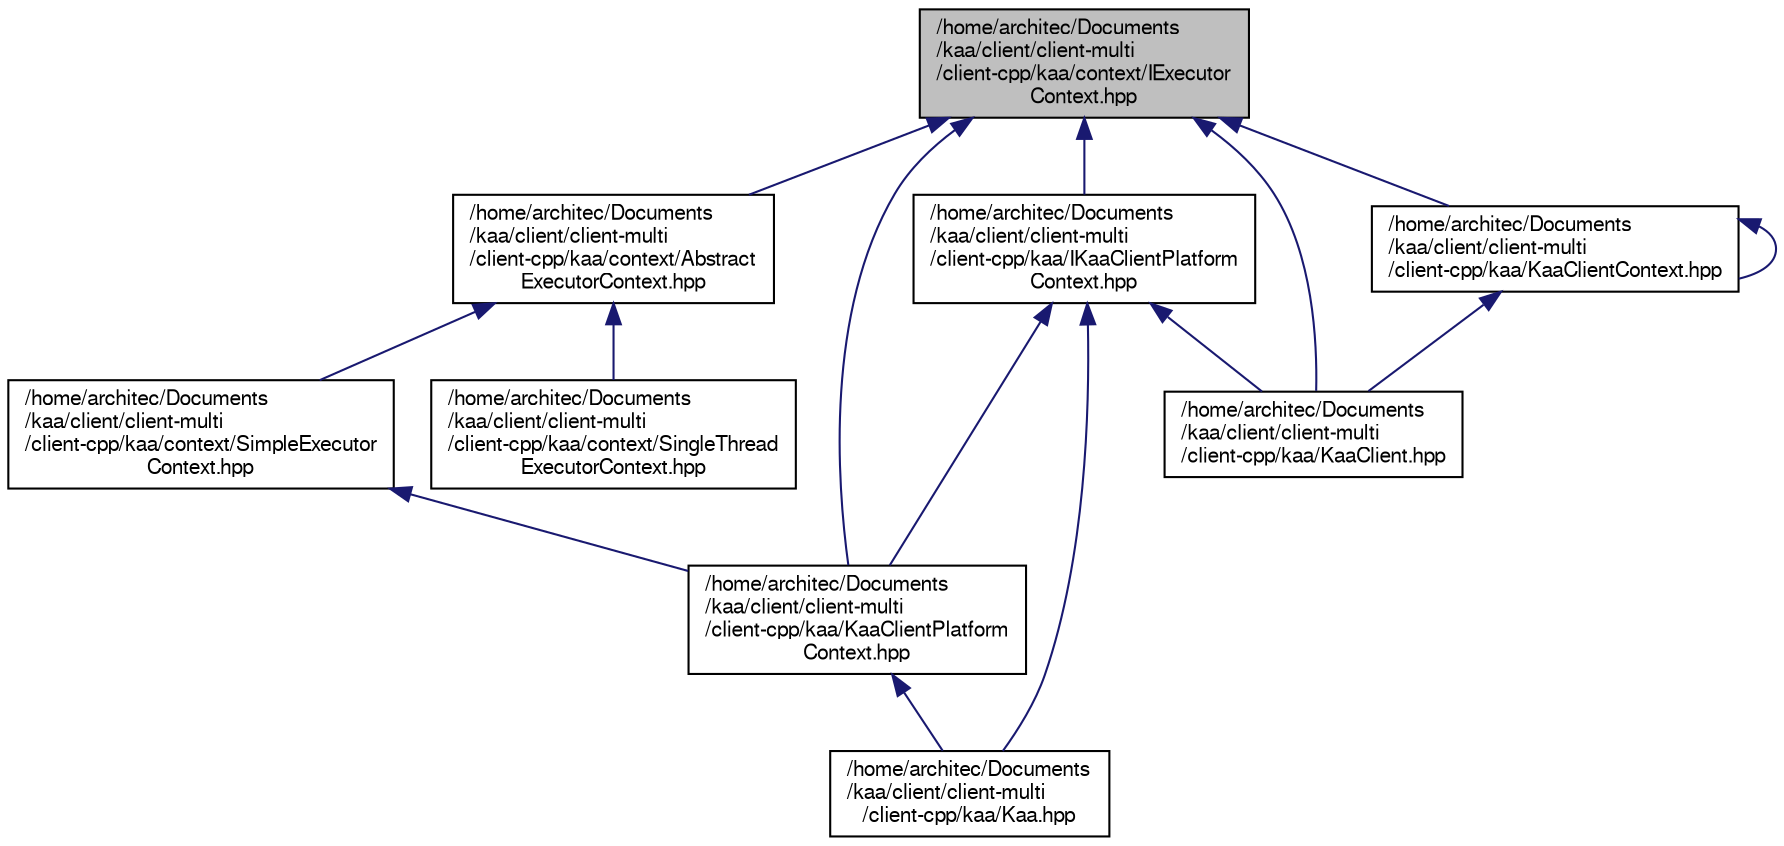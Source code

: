 digraph "/home/architec/Documents/kaa/client/client-multi/client-cpp/kaa/context/IExecutorContext.hpp"
{
  bgcolor="transparent";
  edge [fontname="FreeSans",fontsize="10",labelfontname="FreeSans",labelfontsize="10"];
  node [fontname="FreeSans",fontsize="10",shape=record];
  Node1 [label="/home/architec/Documents\l/kaa/client/client-multi\l/client-cpp/kaa/context/IExecutor\lContext.hpp",height=0.2,width=0.4,color="black", fillcolor="grey75", style="filled" fontcolor="black"];
  Node1 -> Node2 [dir="back",color="midnightblue",fontsize="10",style="solid",fontname="FreeSans"];
  Node2 [label="/home/architec/Documents\l/kaa/client/client-multi\l/client-cpp/kaa/context/Abstract\lExecutorContext.hpp",height=0.2,width=0.4,color="black",URL="$AbstractExecutorContext_8hpp.html"];
  Node2 -> Node3 [dir="back",color="midnightblue",fontsize="10",style="solid",fontname="FreeSans"];
  Node3 [label="/home/architec/Documents\l/kaa/client/client-multi\l/client-cpp/kaa/context/SimpleExecutor\lContext.hpp",height=0.2,width=0.4,color="black",URL="$SimpleExecutorContext_8hpp.html"];
  Node3 -> Node4 [dir="back",color="midnightblue",fontsize="10",style="solid",fontname="FreeSans"];
  Node4 [label="/home/architec/Documents\l/kaa/client/client-multi\l/client-cpp/kaa/KaaClientPlatform\lContext.hpp",height=0.2,width=0.4,color="black",URL="$KaaClientPlatformContext_8hpp.html"];
  Node4 -> Node5 [dir="back",color="midnightblue",fontsize="10",style="solid",fontname="FreeSans"];
  Node5 [label="/home/architec/Documents\l/kaa/client/client-multi\l/client-cpp/kaa/Kaa.hpp",height=0.2,width=0.4,color="black",URL="$Kaa_8hpp.html"];
  Node2 -> Node6 [dir="back",color="midnightblue",fontsize="10",style="solid",fontname="FreeSans"];
  Node6 [label="/home/architec/Documents\l/kaa/client/client-multi\l/client-cpp/kaa/context/SingleThread\lExecutorContext.hpp",height=0.2,width=0.4,color="black",URL="$SingleThreadExecutorContext_8hpp.html"];
  Node1 -> Node7 [dir="back",color="midnightblue",fontsize="10",style="solid",fontname="FreeSans"];
  Node7 [label="/home/architec/Documents\l/kaa/client/client-multi\l/client-cpp/kaa/IKaaClientPlatform\lContext.hpp",height=0.2,width=0.4,color="black",URL="$IKaaClientPlatformContext_8hpp.html"];
  Node7 -> Node5 [dir="back",color="midnightblue",fontsize="10",style="solid",fontname="FreeSans"];
  Node7 -> Node4 [dir="back",color="midnightblue",fontsize="10",style="solid",fontname="FreeSans"];
  Node7 -> Node8 [dir="back",color="midnightblue",fontsize="10",style="solid",fontname="FreeSans"];
  Node8 [label="/home/architec/Documents\l/kaa/client/client-multi\l/client-cpp/kaa/KaaClient.hpp",height=0.2,width=0.4,color="black",URL="$KaaClient_8hpp.html"];
  Node1 -> Node4 [dir="back",color="midnightblue",fontsize="10",style="solid",fontname="FreeSans"];
  Node1 -> Node8 [dir="back",color="midnightblue",fontsize="10",style="solid",fontname="FreeSans"];
  Node1 -> Node9 [dir="back",color="midnightblue",fontsize="10",style="solid",fontname="FreeSans"];
  Node9 [label="/home/architec/Documents\l/kaa/client/client-multi\l/client-cpp/kaa/KaaClientContext.hpp",height=0.2,width=0.4,color="black",URL="$KaaClientContext_8hpp.html"];
  Node9 -> Node8 [dir="back",color="midnightblue",fontsize="10",style="solid",fontname="FreeSans"];
  Node9 -> Node9 [dir="back",color="midnightblue",fontsize="10",style="solid",fontname="FreeSans"];
}

